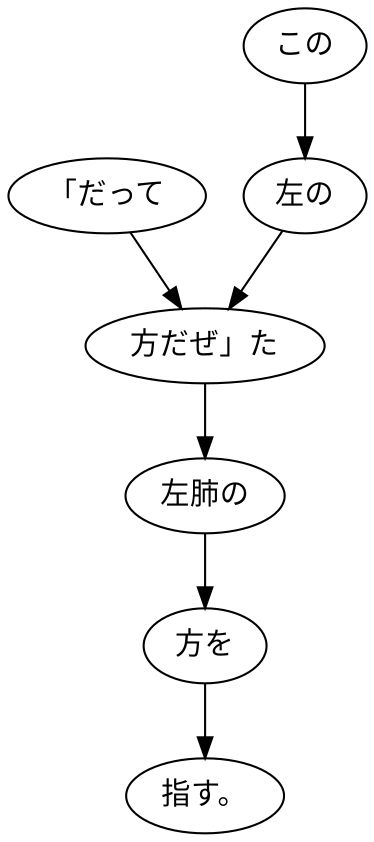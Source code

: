 digraph graph4359 {
	node0 [label="「だって"];
	node1 [label="この"];
	node2 [label="左の"];
	node3 [label="方だぜ」た"];
	node4 [label="左肺の"];
	node5 [label="方を"];
	node6 [label="指す。"];
	node0 -> node3;
	node1 -> node2;
	node2 -> node3;
	node3 -> node4;
	node4 -> node5;
	node5 -> node6;
}
